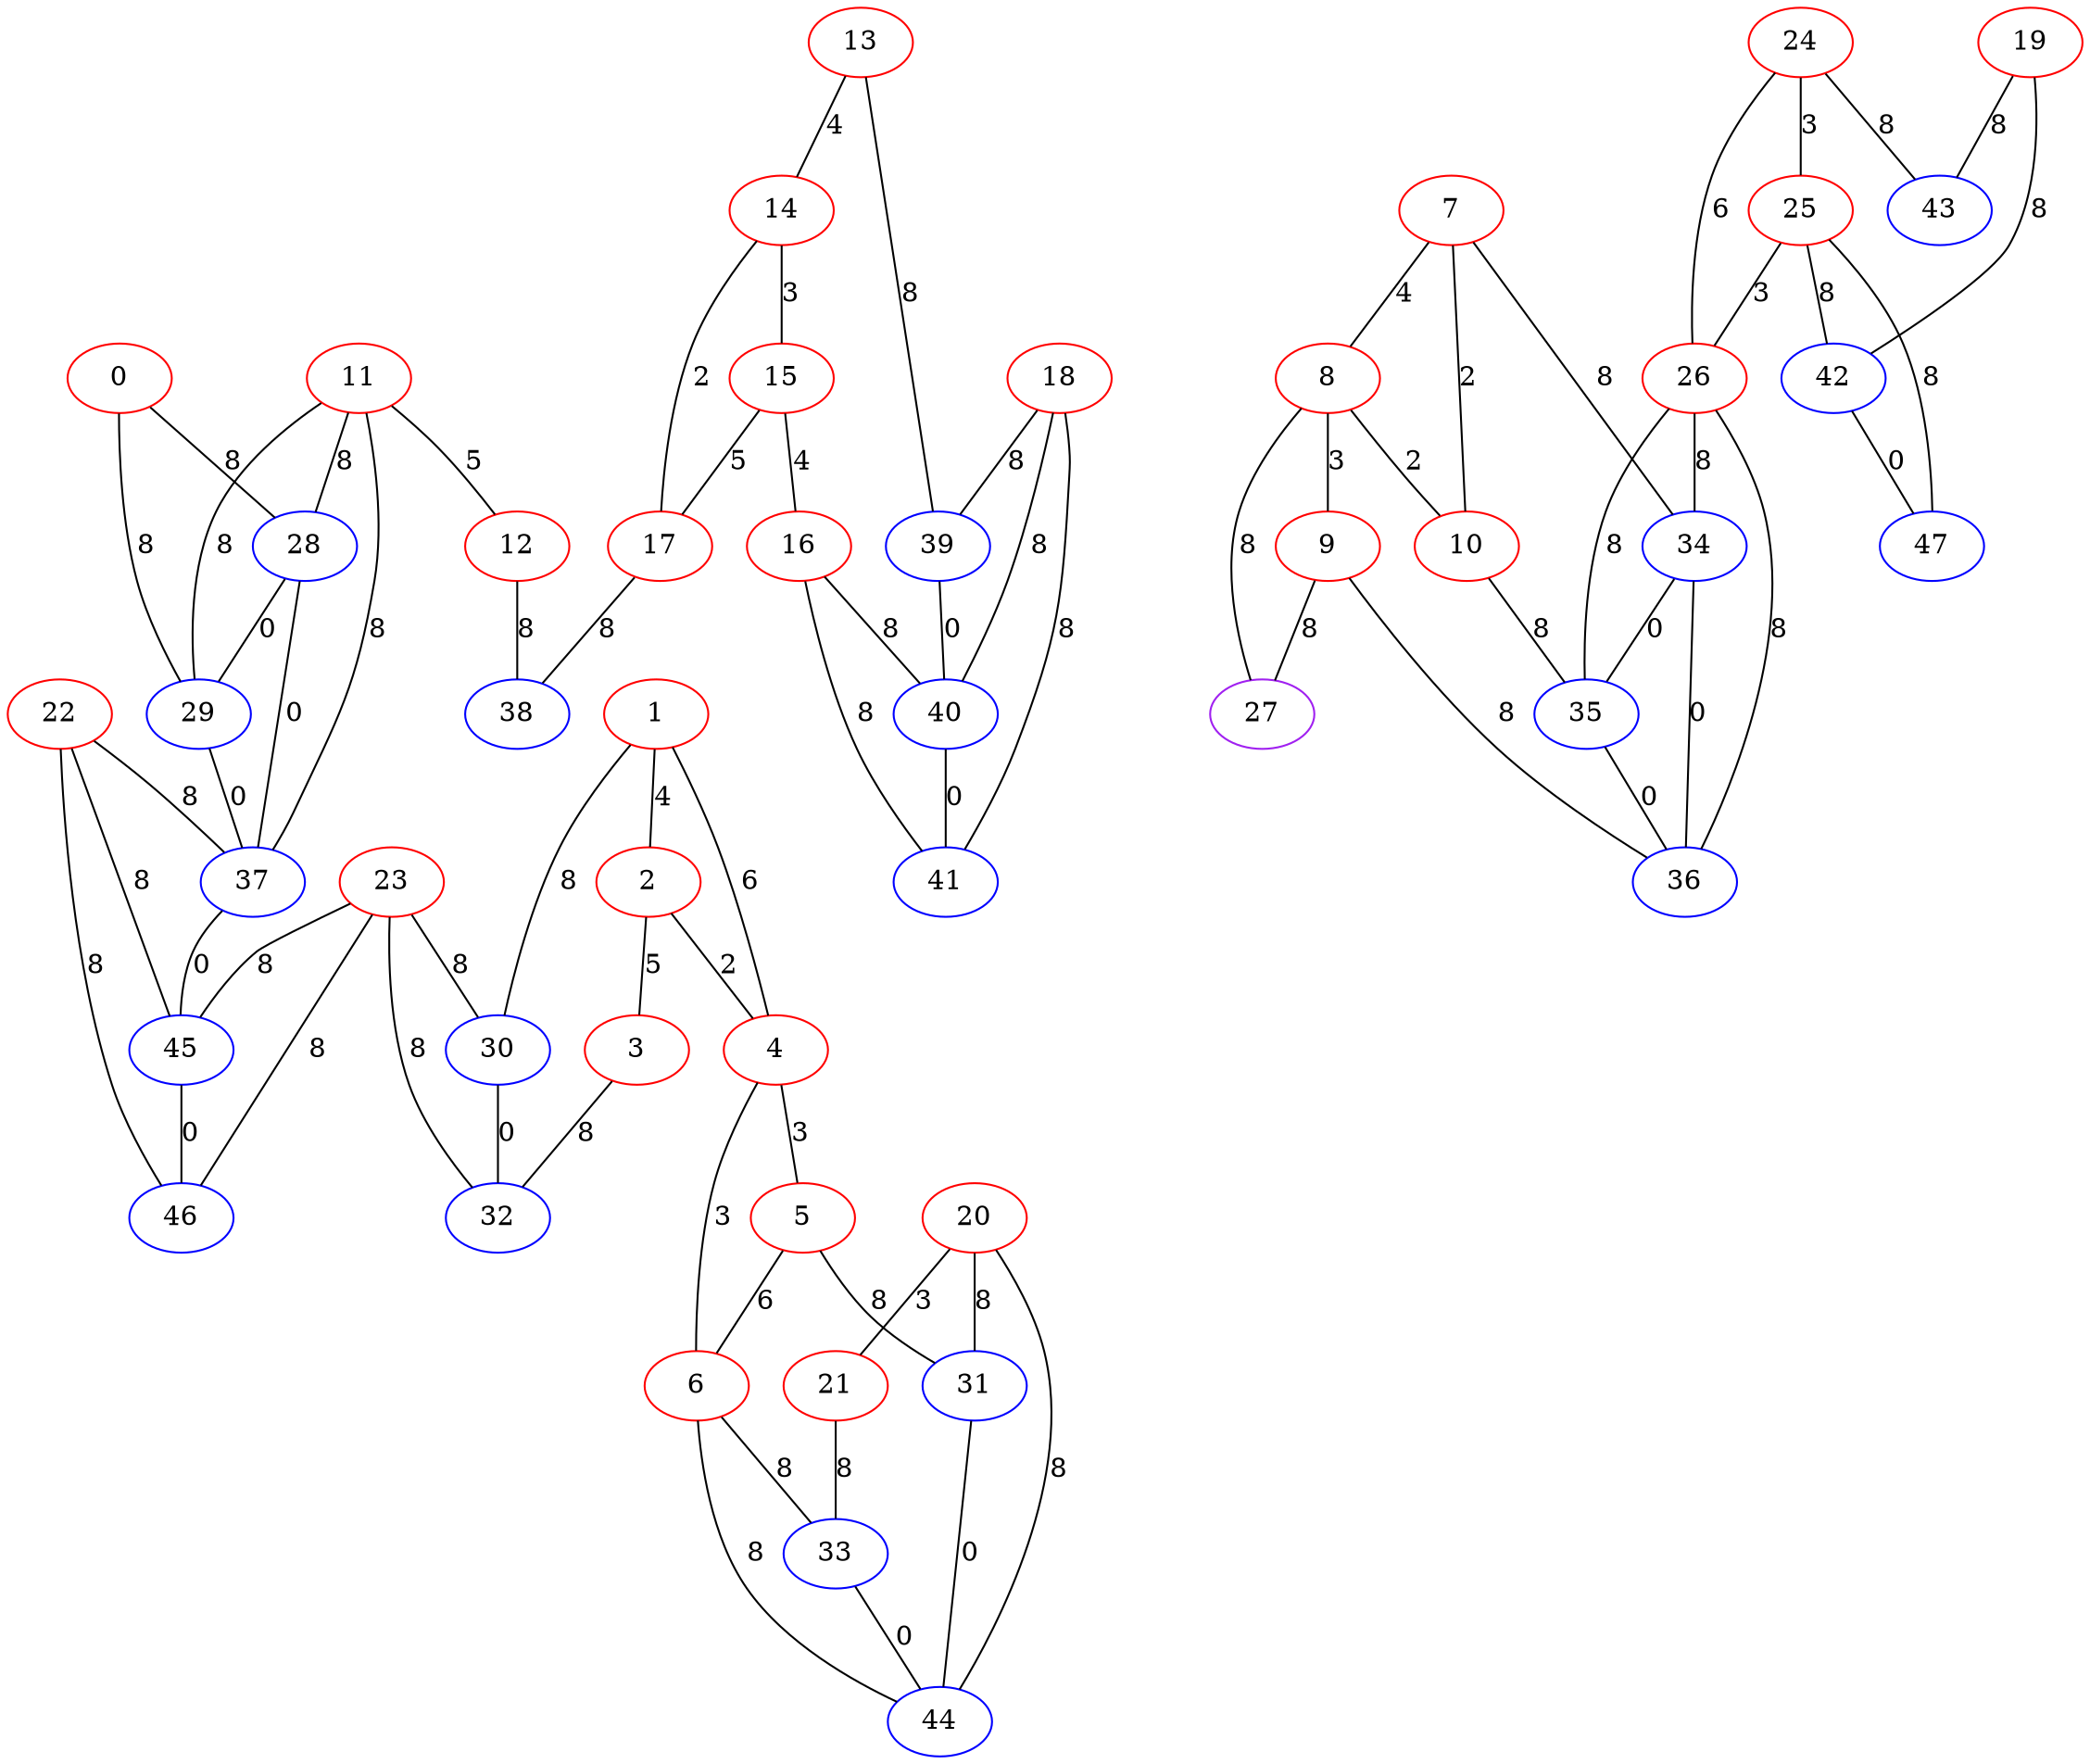 graph "" {
0 [color=red, weight=1];
1 [color=red, weight=1];
2 [color=red, weight=1];
3 [color=red, weight=1];
4 [color=red, weight=1];
5 [color=red, weight=1];
6 [color=red, weight=1];
7 [color=red, weight=1];
8 [color=red, weight=1];
9 [color=red, weight=1];
10 [color=red, weight=1];
11 [color=red, weight=1];
12 [color=red, weight=1];
13 [color=red, weight=1];
14 [color=red, weight=1];
15 [color=red, weight=1];
16 [color=red, weight=1];
17 [color=red, weight=1];
18 [color=red, weight=1];
19 [color=red, weight=1];
20 [color=red, weight=1];
21 [color=red, weight=1];
22 [color=red, weight=1];
23 [color=red, weight=1];
24 [color=red, weight=1];
25 [color=red, weight=1];
26 [color=red, weight=1];
27 [color=purple, weight=4];
28 [color=blue, weight=3];
29 [color=blue, weight=3];
30 [color=blue, weight=3];
31 [color=blue, weight=3];
32 [color=blue, weight=3];
33 [color=blue, weight=3];
34 [color=blue, weight=3];
35 [color=blue, weight=3];
36 [color=blue, weight=3];
37 [color=blue, weight=3];
38 [color=blue, weight=3];
39 [color=blue, weight=3];
40 [color=blue, weight=3];
41 [color=blue, weight=3];
42 [color=blue, weight=3];
43 [color=blue, weight=3];
44 [color=blue, weight=3];
45 [color=blue, weight=3];
46 [color=blue, weight=3];
47 [color=blue, weight=3];
0 -- 28  [key=0, label=8];
0 -- 29  [key=0, label=8];
1 -- 2  [key=0, label=4];
1 -- 4  [key=0, label=6];
1 -- 30  [key=0, label=8];
2 -- 3  [key=0, label=5];
2 -- 4  [key=0, label=2];
3 -- 32  [key=0, label=8];
4 -- 5  [key=0, label=3];
4 -- 6  [key=0, label=3];
5 -- 6  [key=0, label=6];
5 -- 31  [key=0, label=8];
6 -- 33  [key=0, label=8];
6 -- 44  [key=0, label=8];
7 -- 8  [key=0, label=4];
7 -- 10  [key=0, label=2];
7 -- 34  [key=0, label=8];
8 -- 9  [key=0, label=3];
8 -- 10  [key=0, label=2];
8 -- 27  [key=0, label=8];
9 -- 27  [key=0, label=8];
9 -- 36  [key=0, label=8];
10 -- 35  [key=0, label=8];
11 -- 28  [key=0, label=8];
11 -- 12  [key=0, label=5];
11 -- 29  [key=0, label=8];
11 -- 37  [key=0, label=8];
12 -- 38  [key=0, label=8];
13 -- 14  [key=0, label=4];
13 -- 39  [key=0, label=8];
14 -- 17  [key=0, label=2];
14 -- 15  [key=0, label=3];
15 -- 16  [key=0, label=4];
15 -- 17  [key=0, label=5];
16 -- 40  [key=0, label=8];
16 -- 41  [key=0, label=8];
17 -- 38  [key=0, label=8];
18 -- 40  [key=0, label=8];
18 -- 41  [key=0, label=8];
18 -- 39  [key=0, label=8];
19 -- 42  [key=0, label=8];
19 -- 43  [key=0, label=8];
20 -- 44  [key=0, label=8];
20 -- 21  [key=0, label=3];
20 -- 31  [key=0, label=8];
21 -- 33  [key=0, label=8];
22 -- 37  [key=0, label=8];
22 -- 46  [key=0, label=8];
22 -- 45  [key=0, label=8];
23 -- 32  [key=0, label=8];
23 -- 46  [key=0, label=8];
23 -- 45  [key=0, label=8];
23 -- 30  [key=0, label=8];
24 -- 25  [key=0, label=3];
24 -- 26  [key=0, label=6];
24 -- 43  [key=0, label=8];
25 -- 26  [key=0, label=3];
25 -- 42  [key=0, label=8];
25 -- 47  [key=0, label=8];
26 -- 34  [key=0, label=8];
26 -- 35  [key=0, label=8];
26 -- 36  [key=0, label=8];
28 -- 29  [key=0, label=0];
28 -- 37  [key=0, label=0];
29 -- 37  [key=0, label=0];
30 -- 32  [key=0, label=0];
31 -- 44  [key=0, label=0];
33 -- 44  [key=0, label=0];
34 -- 35  [key=0, label=0];
34 -- 36  [key=0, label=0];
35 -- 36  [key=0, label=0];
37 -- 45  [key=0, label=0];
39 -- 40  [key=0, label=0];
40 -- 41  [key=0, label=0];
42 -- 47  [key=0, label=0];
45 -- 46  [key=0, label=0];
}
